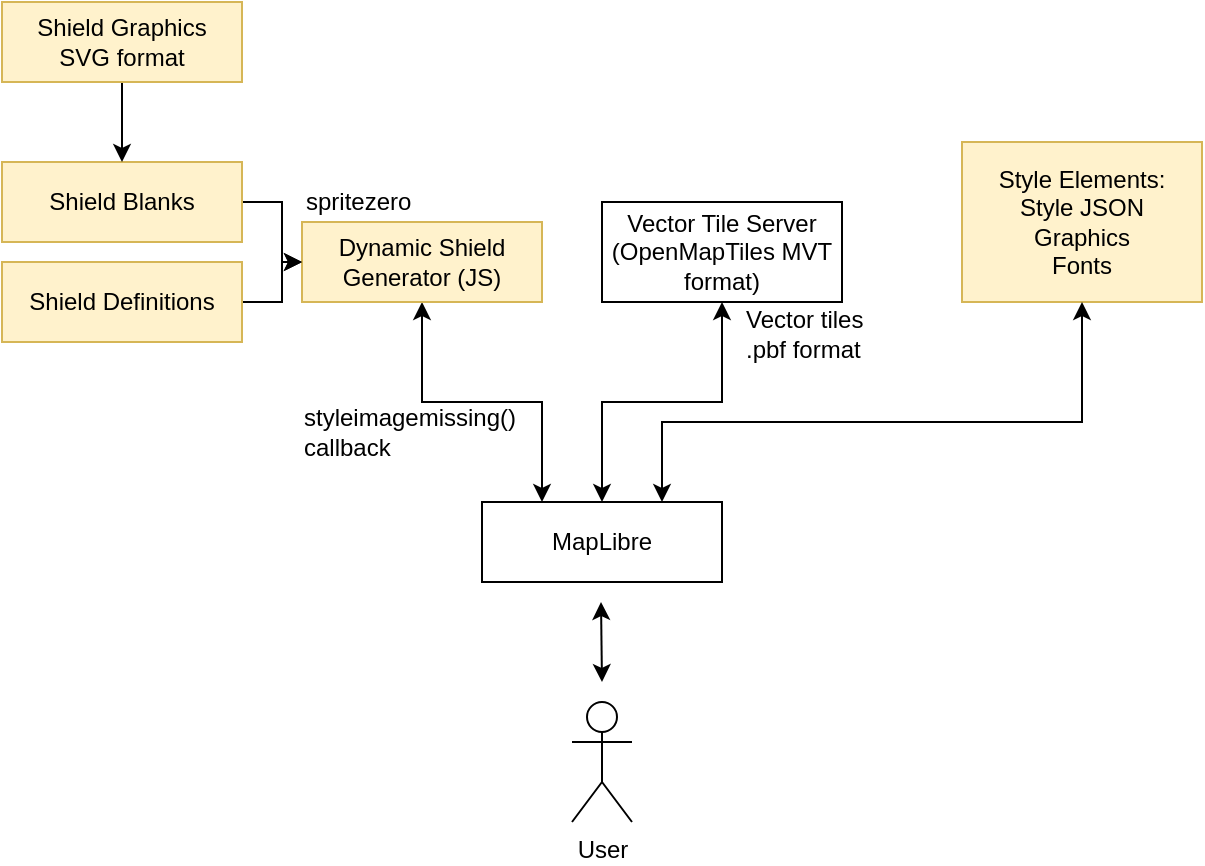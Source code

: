 <mxfile version="16.5.3" type="device"><diagram name="Page-1" id="74b105a0-9070-1c63-61bc-23e55f88626e"><mxGraphModel dx="1485" dy="839" grid="1" gridSize="10" guides="1" tooltips="1" connect="1" arrows="1" fold="1" page="1" pageScale="1.5" pageWidth="1169" pageHeight="826" background="none" math="0" shadow="0"><root><mxCell id="0" style=";html=1;"/><mxCell id="1" style=";html=1;" parent="0"/><mxCell id="2FkO44BtzMtkREYBujLZ-8" style="edgeStyle=orthogonalEdgeStyle;rounded=0;orthogonalLoop=1;jettySize=auto;html=1;exitX=0.5;exitY=1;exitDx=0;exitDy=0;entryX=0.5;entryY=0;entryDx=0;entryDy=0;startArrow=classic;startFill=1;" parent="1" source="vGhq0vdJBS9-qSBnsC20-2" target="vGhq0vdJBS9-qSBnsC20-3" edge="1"><mxGeometry relative="1" as="geometry"><Array as="points"><mxPoint x="830" y="500"/><mxPoint x="770" y="500"/></Array></mxGeometry></mxCell><mxCell id="vGhq0vdJBS9-qSBnsC20-2" value="Vector Tile Server&lt;br&gt;(OpenMapTiles MVT format)" style="rounded=0;whiteSpace=wrap;html=1;" parent="1" vertex="1"><mxGeometry x="770" y="400" width="120" height="50" as="geometry"/></mxCell><mxCell id="vGhq0vdJBS9-qSBnsC20-3" value="MapLibre" style="rounded=0;whiteSpace=wrap;html=1;" parent="1" vertex="1"><mxGeometry x="710" y="550" width="120" height="40" as="geometry"/></mxCell><mxCell id="vGhq0vdJBS9-qSBnsC20-8" value="Style Elements:&lt;br&gt;Style JSON&lt;br&gt;Graphics&lt;br&gt;Fonts" style="rounded=0;whiteSpace=wrap;html=1;fillColor=#fff2cc;strokeColor=#d6b656;" parent="1" vertex="1"><mxGeometry x="950" y="370" width="120" height="80" as="geometry"/></mxCell><mxCell id="2FkO44BtzMtkREYBujLZ-4" style="edgeStyle=orthogonalEdgeStyle;rounded=0;orthogonalLoop=1;jettySize=auto;html=1;exitX=0.5;exitY=1;exitDx=0;exitDy=0;entryX=0.25;entryY=0;entryDx=0;entryDy=0;startArrow=classic;startFill=1;" parent="1" source="vGhq0vdJBS9-qSBnsC20-11" target="vGhq0vdJBS9-qSBnsC20-3" edge="1"><mxGeometry relative="1" as="geometry"><mxPoint x="740" y="540" as="targetPoint"/></mxGeometry></mxCell><mxCell id="vGhq0vdJBS9-qSBnsC20-11" value="Dynamic Shield Generator (JS)" style="rounded=0;whiteSpace=wrap;html=1;fillColor=#fff2cc;strokeColor=#d6b656;" parent="1" vertex="1"><mxGeometry x="620" y="410" width="120" height="40" as="geometry"/></mxCell><mxCell id="2FkO44BtzMtkREYBujLZ-3" style="edgeStyle=orthogonalEdgeStyle;rounded=0;orthogonalLoop=1;jettySize=auto;html=1;exitX=1;exitY=0.5;exitDx=0;exitDy=0;" parent="1" source="vGhq0vdJBS9-qSBnsC20-12" edge="1"><mxGeometry relative="1" as="geometry"><mxPoint x="620" y="430" as="targetPoint"/><Array as="points"><mxPoint x="610" y="450"/><mxPoint x="610" y="430"/></Array></mxGeometry></mxCell><mxCell id="vGhq0vdJBS9-qSBnsC20-12" value="Shield Definitions" style="rounded=0;whiteSpace=wrap;html=1;fillColor=#fff2cc;strokeColor=#d6b656;" parent="1" vertex="1"><mxGeometry x="470" y="430" width="120" height="40" as="geometry"/></mxCell><mxCell id="2FkO44BtzMtkREYBujLZ-2" style="edgeStyle=orthogonalEdgeStyle;rounded=0;orthogonalLoop=1;jettySize=auto;html=1;exitX=1;exitY=0.5;exitDx=0;exitDy=0;entryX=0;entryY=0.5;entryDx=0;entryDy=0;" parent="1" source="vGhq0vdJBS9-qSBnsC20-13" target="vGhq0vdJBS9-qSBnsC20-11" edge="1"><mxGeometry relative="1" as="geometry"/></mxCell><mxCell id="vGhq0vdJBS9-qSBnsC20-13" value="Shield Blanks" style="rounded=0;whiteSpace=wrap;html=1;fillColor=#fff2cc;strokeColor=#d6b656;" parent="1" vertex="1"><mxGeometry x="470" y="380" width="120" height="40" as="geometry"/></mxCell><mxCell id="vGhq0vdJBS9-qSBnsC20-20" value="" style="endArrow=classic;startArrow=classic;html=1;rounded=0;" parent="1" edge="1"><mxGeometry width="50" height="50" relative="1" as="geometry"><mxPoint x="770" y="640" as="sourcePoint"/><mxPoint x="769.5" y="600" as="targetPoint"/></mxGeometry></mxCell><mxCell id="vGhq0vdJBS9-qSBnsC20-24" value="Vector tiles&lt;br&gt;.pbf format" style="text;html=1;resizable=0;autosize=1;align=left;verticalAlign=middle;points=[];fillColor=none;strokeColor=none;rounded=0;" parent="1" vertex="1"><mxGeometry x="840" y="451" width="70" height="30" as="geometry"/></mxCell><mxCell id="vGhq0vdJBS9-qSBnsC20-25" value="spritezero" style="text;html=1;resizable=0;autosize=1;align=left;verticalAlign=middle;points=[];fillColor=none;strokeColor=none;rounded=0;" parent="1" vertex="1"><mxGeometry x="620" y="390" width="70" height="20" as="geometry"/></mxCell><mxCell id="vGhq0vdJBS9-qSBnsC20-27" value="" style="edgeStyle=orthogonalEdgeStyle;rounded=0;orthogonalLoop=1;jettySize=auto;html=1;" parent="1" source="vGhq0vdJBS9-qSBnsC20-26" target="vGhq0vdJBS9-qSBnsC20-13" edge="1"><mxGeometry relative="1" as="geometry"/></mxCell><mxCell id="vGhq0vdJBS9-qSBnsC20-26" value="Shield Graphics&lt;br&gt;SVG format" style="rounded=0;whiteSpace=wrap;html=1;fillColor=#fff2cc;strokeColor=#d6b656;" parent="1" vertex="1"><mxGeometry x="470" y="300" width="120" height="40" as="geometry"/></mxCell><mxCell id="vGhq0vdJBS9-qSBnsC20-28" value="styleimagemissing()&lt;br&gt;callback" style="text;html=1;resizable=0;autosize=1;align=left;verticalAlign=middle;points=[];fillColor=none;strokeColor=none;rounded=0;" parent="1" vertex="1"><mxGeometry x="619" y="500" width="120" height="30" as="geometry"/></mxCell><mxCell id="2FkO44BtzMtkREYBujLZ-7" value="" style="endArrow=classic;startArrow=classic;html=1;rounded=0;entryX=0.5;entryY=1;entryDx=0;entryDy=0;exitX=0.75;exitY=0;exitDx=0;exitDy=0;" parent="1" source="vGhq0vdJBS9-qSBnsC20-3" target="vGhq0vdJBS9-qSBnsC20-8" edge="1"><mxGeometry width="50" height="50" relative="1" as="geometry"><mxPoint x="790" y="600" as="sourcePoint"/><mxPoint x="840" y="550" as="targetPoint"/><Array as="points"><mxPoint x="800" y="510"/><mxPoint x="1010" y="510"/></Array></mxGeometry></mxCell><mxCell id="8scSd9q1c0OUBDTlsUsn-2" value="User" style="shape=umlActor;verticalLabelPosition=bottom;verticalAlign=top;html=1;outlineConnect=0;" vertex="1" parent="1"><mxGeometry x="755" y="650" width="30" height="60" as="geometry"/></mxCell></root></mxGraphModel></diagram></mxfile>